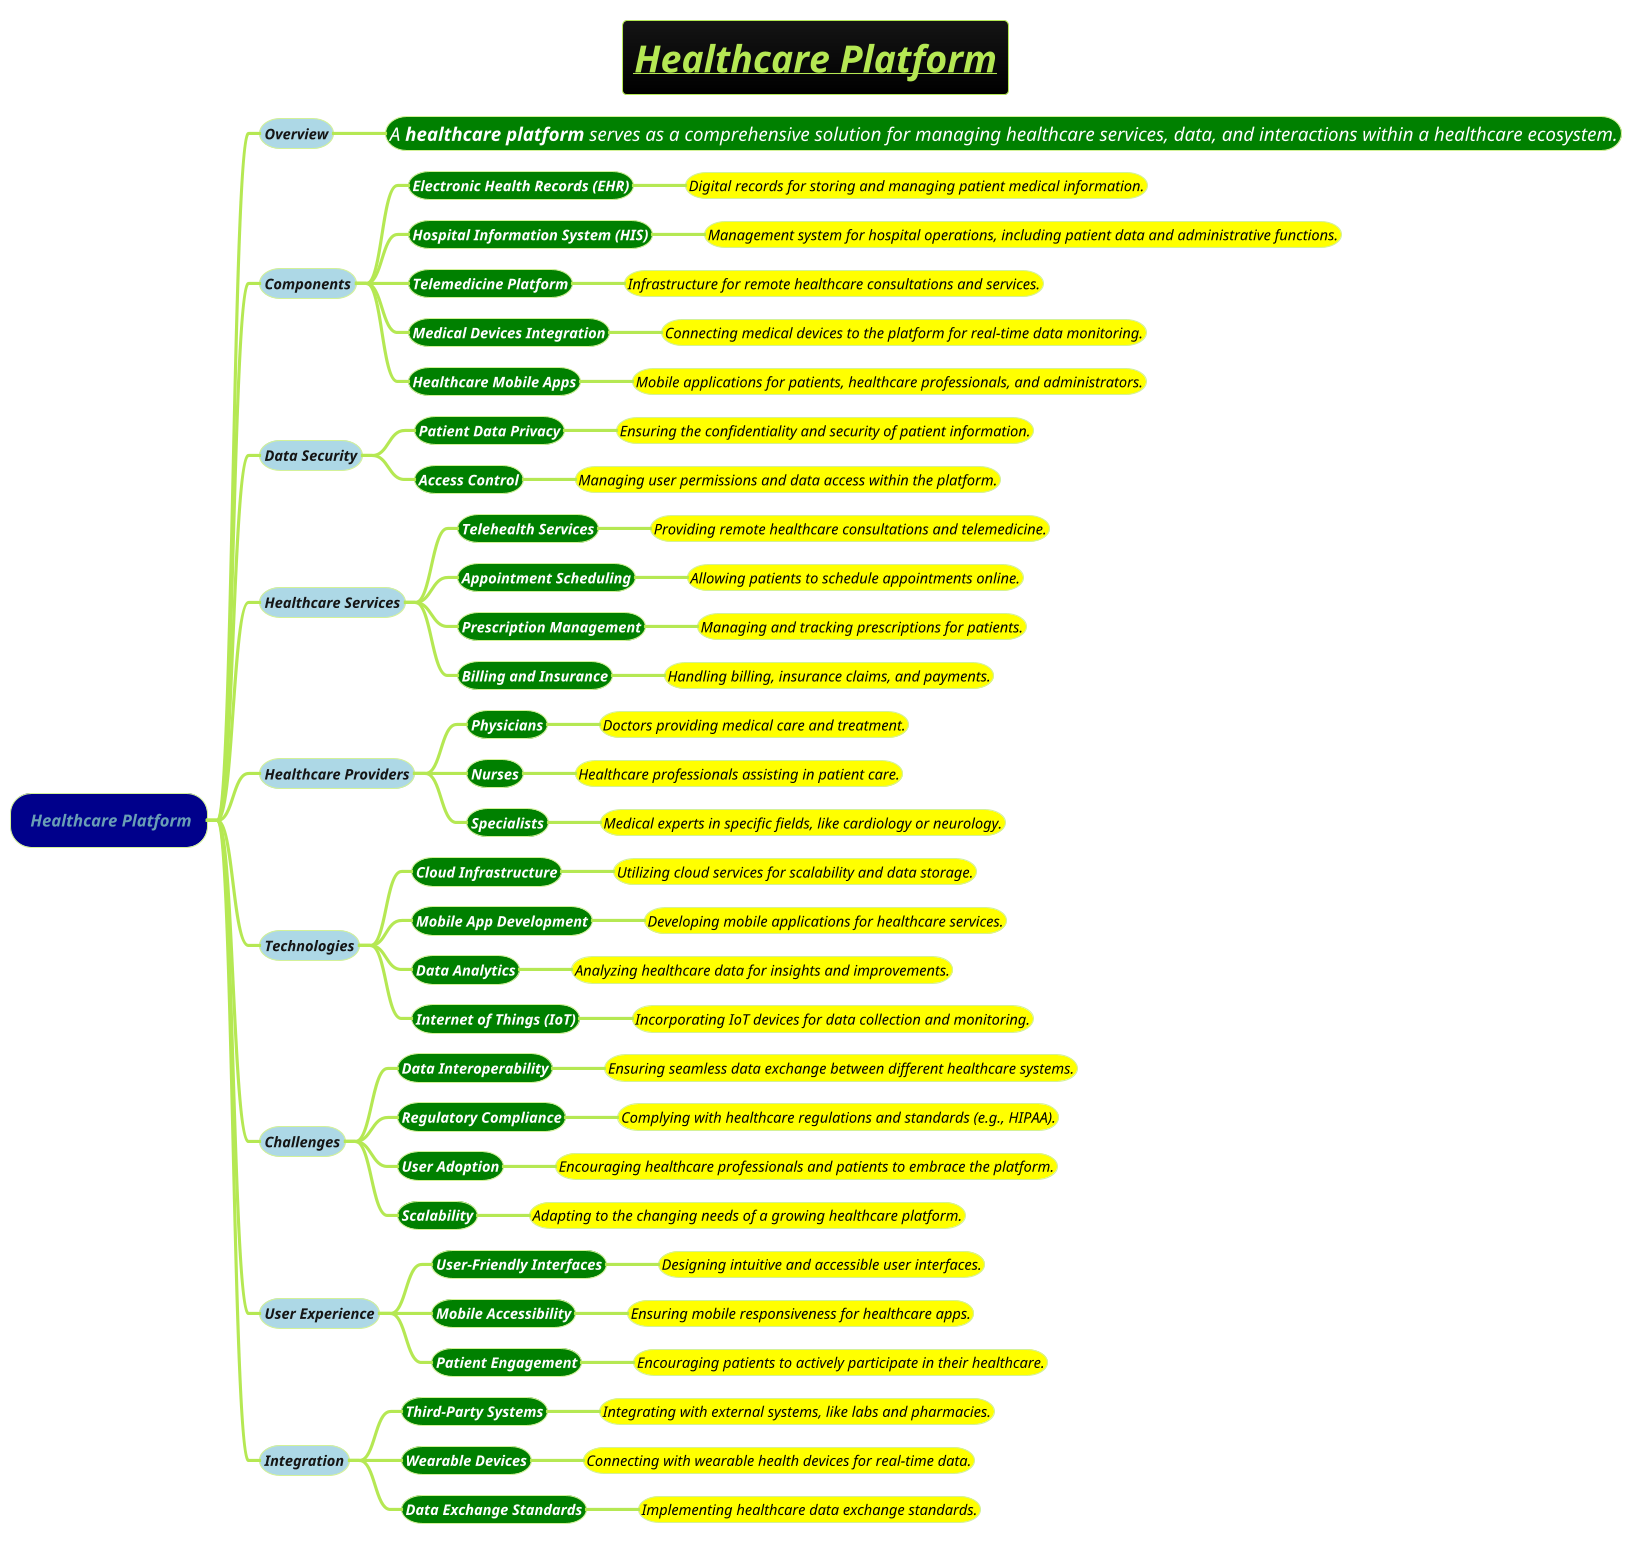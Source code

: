 @startmindmap
title =<i><u><b>Healthcare Platform
!theme hacker

*[#darkblue] <i> Healthcare Platform
**[#lightblue] <i><size:14>Overview
***[#green] <color #white><i><size:18>A **healthcare platform** serves as a comprehensive solution for managing healthcare services, data, and interactions within a healthcare ecosystem.

**[#lightblue] <i><size:14>Components
***[#green] <color #white><i><size:14><b>Electronic Health Records (EHR)
****[#yellow] <i><size:14><color #black>Digital records for storing and managing patient medical information.
***[#green] <color #white><i><size:14><b>Hospital Information System (HIS)
****[#yellow] <i><size:14><color #black>Management system for hospital operations, including patient data and administrative functions.
***[#green] <color #white><i><size:14><b>Telemedicine Platform
****[#yellow] <i><size:14><color #black>Infrastructure for remote healthcare consultations and services.
***[#green] <color #white><i><size:14><b>Medical Devices Integration
****[#yellow] <i><size:14><color #black>Connecting medical devices to the platform for real-time data monitoring.
***[#green] <color #white><i><size:14><b>Healthcare Mobile Apps
****[#yellow] <i><size:14><color #black>Mobile applications for patients, healthcare professionals, and administrators.

**[#lightblue] <i><size:14>Data Security
***[#green] <color #white><i><size:14><b>Patient Data Privacy
****[#yellow] <i><size:14><color #black>Ensuring the confidentiality and security of patient information.
***[#green] <color #white><i><size:14><b>Access Control
****[#yellow] <i><size:14><color #black>Managing user permissions and data access within the platform.

**[#lightblue] <i><size:14>Healthcare Services
***[#green] <color #white><i><size:14><b>Telehealth Services
****[#yellow] <i><size:14><color #black>Providing remote healthcare consultations and telemedicine.
***[#green] <color #white><i><size:14><b>Appointment Scheduling
****[#yellow] <i><size:14><color #black>Allowing patients to schedule appointments online.
***[#green] <color #white><i><size:14><b>Prescription Management
****[#yellow] <i><size:14><color #black>Managing and tracking prescriptions for patients.
***[#green] <color #white><i><size:14><b>Billing and Insurance
****[#yellow] <i><size:14><color #black>Handling billing, insurance claims, and payments.

**[#lightblue] <i><size:14>Healthcare Providers
***[#green] <color #white><i><size:14><b>Physicians
****[#yellow] <i><size:14><color #black>Doctors providing medical care and treatment.
***[#green] <color #white><i><size:14><b>Nurses
****[#yellow] <i><size:14><color #black>Healthcare professionals assisting in patient care.
***[#green] <color #white><i><size:14><b>Specialists
****[#yellow] <i><size:14><color #black>Medical experts in specific fields, like cardiology or neurology.

**[#lightblue] <i><size:14>Technologies
***[#green] <color #white><i><size:14><b>Cloud Infrastructure
****[#yellow] <i><size:14><color #black>Utilizing cloud services for scalability and data storage.
***[#green] <color #white><i><size:14><b>Mobile App Development
****[#yellow] <i><size:14><color #black>Developing mobile applications for healthcare services.
***[#green] <color #white><i><size:14><b>Data Analytics
****[#yellow] <i><size:14><color #black>Analyzing healthcare data for insights and improvements.
***[#green] <color #white><i><size:14><b>Internet of Things (IoT)
****[#yellow] <i><size:14><color #black>Incorporating IoT devices for data collection and monitoring.

**[#lightblue] <i><size:14>Challenges
***[#green] <color #white><i><size:14><b>Data Interoperability
****[#yellow] <i><size:14><color #black>Ensuring seamless data exchange between different healthcare systems.
***[#green] <color #white><i><size:14><b>Regulatory Compliance
****[#yellow] <i><size:14><color #black>Complying with healthcare regulations and standards (e.g., HIPAA).
***[#green] <color #white><i><size:14><b>User Adoption
****[#yellow] <i><size:14><color #black>Encouraging healthcare professionals and patients to embrace the platform.
***[#green] <color #white><i><size:14><b>Scalability
****[#yellow] <i><size:14><color #black>Adapting to the changing needs of a growing healthcare platform.

**[#lightblue] <i><size:14>User Experience
***[#green] <color #white><i><size:14><b>User-Friendly Interfaces
****[#yellow] <i><size:14><color #black>Designing intuitive and accessible user interfaces.
***[#green] <color #white><i><size:14><b>Mobile Accessibility
****[#yellow] <i><size:14><color #black>Ensuring mobile responsiveness for healthcare apps.
***[#green] <color #white><i><size:14><b>Patient Engagement
****[#yellow] <i><size:14><color #black>Encouraging patients to actively participate in their healthcare.

**[#lightblue] <i><size:14>Integration
***[#green] <color #white><i><size:14><b>Third-Party Systems
****[#yellow] <i><size:14><color #black>Integrating with external systems, like labs and pharmacies.
***[#green] <color #white><i><size:14><b>Wearable Devices
****[#yellow] <i><size:14><color #black>Connecting with wearable health devices for real-time data.
***[#green] <color #white><i><size:14><b>Data Exchange Standards
****[#yellow] <i><size:14><color #black>Implementing healthcare data exchange standards.

@endmindmap
